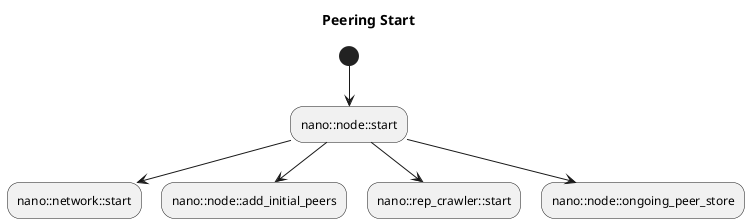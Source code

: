 @startuml

title: Peering Start

(*)--> "nano::node::start"

"nano::node::start" --> nano::network::start
"nano::node::start" --> nano::node::add_initial_peers
"nano::node::start" --> nano::rep_crawler::start
"nano::node::start" --> nano::node::ongoing_peer_store


@enduml
